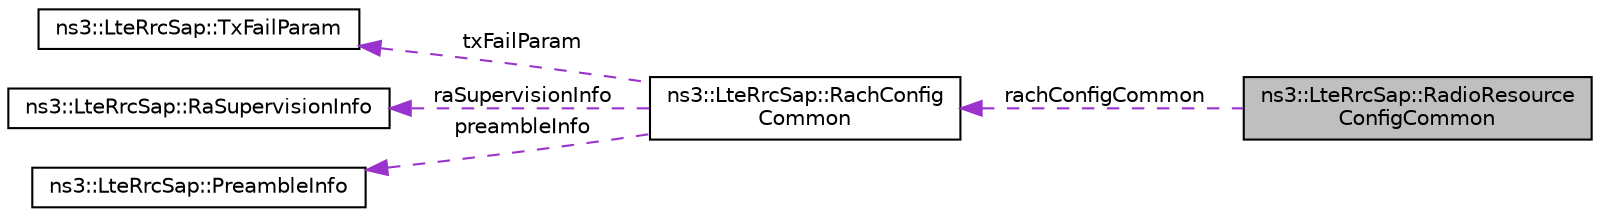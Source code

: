 digraph "ns3::LteRrcSap::RadioResourceConfigCommon"
{
 // LATEX_PDF_SIZE
  edge [fontname="Helvetica",fontsize="10",labelfontname="Helvetica",labelfontsize="10"];
  node [fontname="Helvetica",fontsize="10",shape=record];
  rankdir="LR";
  Node1 [label="ns3::LteRrcSap::RadioResource\lConfigCommon",height=0.2,width=0.4,color="black", fillcolor="grey75", style="filled", fontcolor="black",tooltip="RadioResourceConfigCommon structure."];
  Node2 -> Node1 [dir="back",color="darkorchid3",fontsize="10",style="dashed",label=" rachConfigCommon" ,fontname="Helvetica"];
  Node2 [label="ns3::LteRrcSap::RachConfig\lCommon",height=0.2,width=0.4,color="black", fillcolor="white", style="filled",URL="$structns3_1_1_lte_rrc_sap_1_1_rach_config_common.html",tooltip="RachConfigCommon structure."];
  Node3 -> Node2 [dir="back",color="darkorchid3",fontsize="10",style="dashed",label=" txFailParam" ,fontname="Helvetica"];
  Node3 [label="ns3::LteRrcSap::TxFailParam",height=0.2,width=0.4,color="black", fillcolor="white", style="filled",URL="$structns3_1_1_lte_rrc_sap_1_1_tx_fail_param.html",tooltip="TxFailParams structure."];
  Node4 -> Node2 [dir="back",color="darkorchid3",fontsize="10",style="dashed",label=" raSupervisionInfo" ,fontname="Helvetica"];
  Node4 [label="ns3::LteRrcSap::RaSupervisionInfo",height=0.2,width=0.4,color="black", fillcolor="white", style="filled",URL="$structns3_1_1_lte_rrc_sap_1_1_ra_supervision_info.html",tooltip="RaSupervisionInfo structure."];
  Node5 -> Node2 [dir="back",color="darkorchid3",fontsize="10",style="dashed",label=" preambleInfo" ,fontname="Helvetica"];
  Node5 [label="ns3::LteRrcSap::PreambleInfo",height=0.2,width=0.4,color="black", fillcolor="white", style="filled",URL="$structns3_1_1_lte_rrc_sap_1_1_preamble_info.html",tooltip="PreambleInfo structure."];
}
